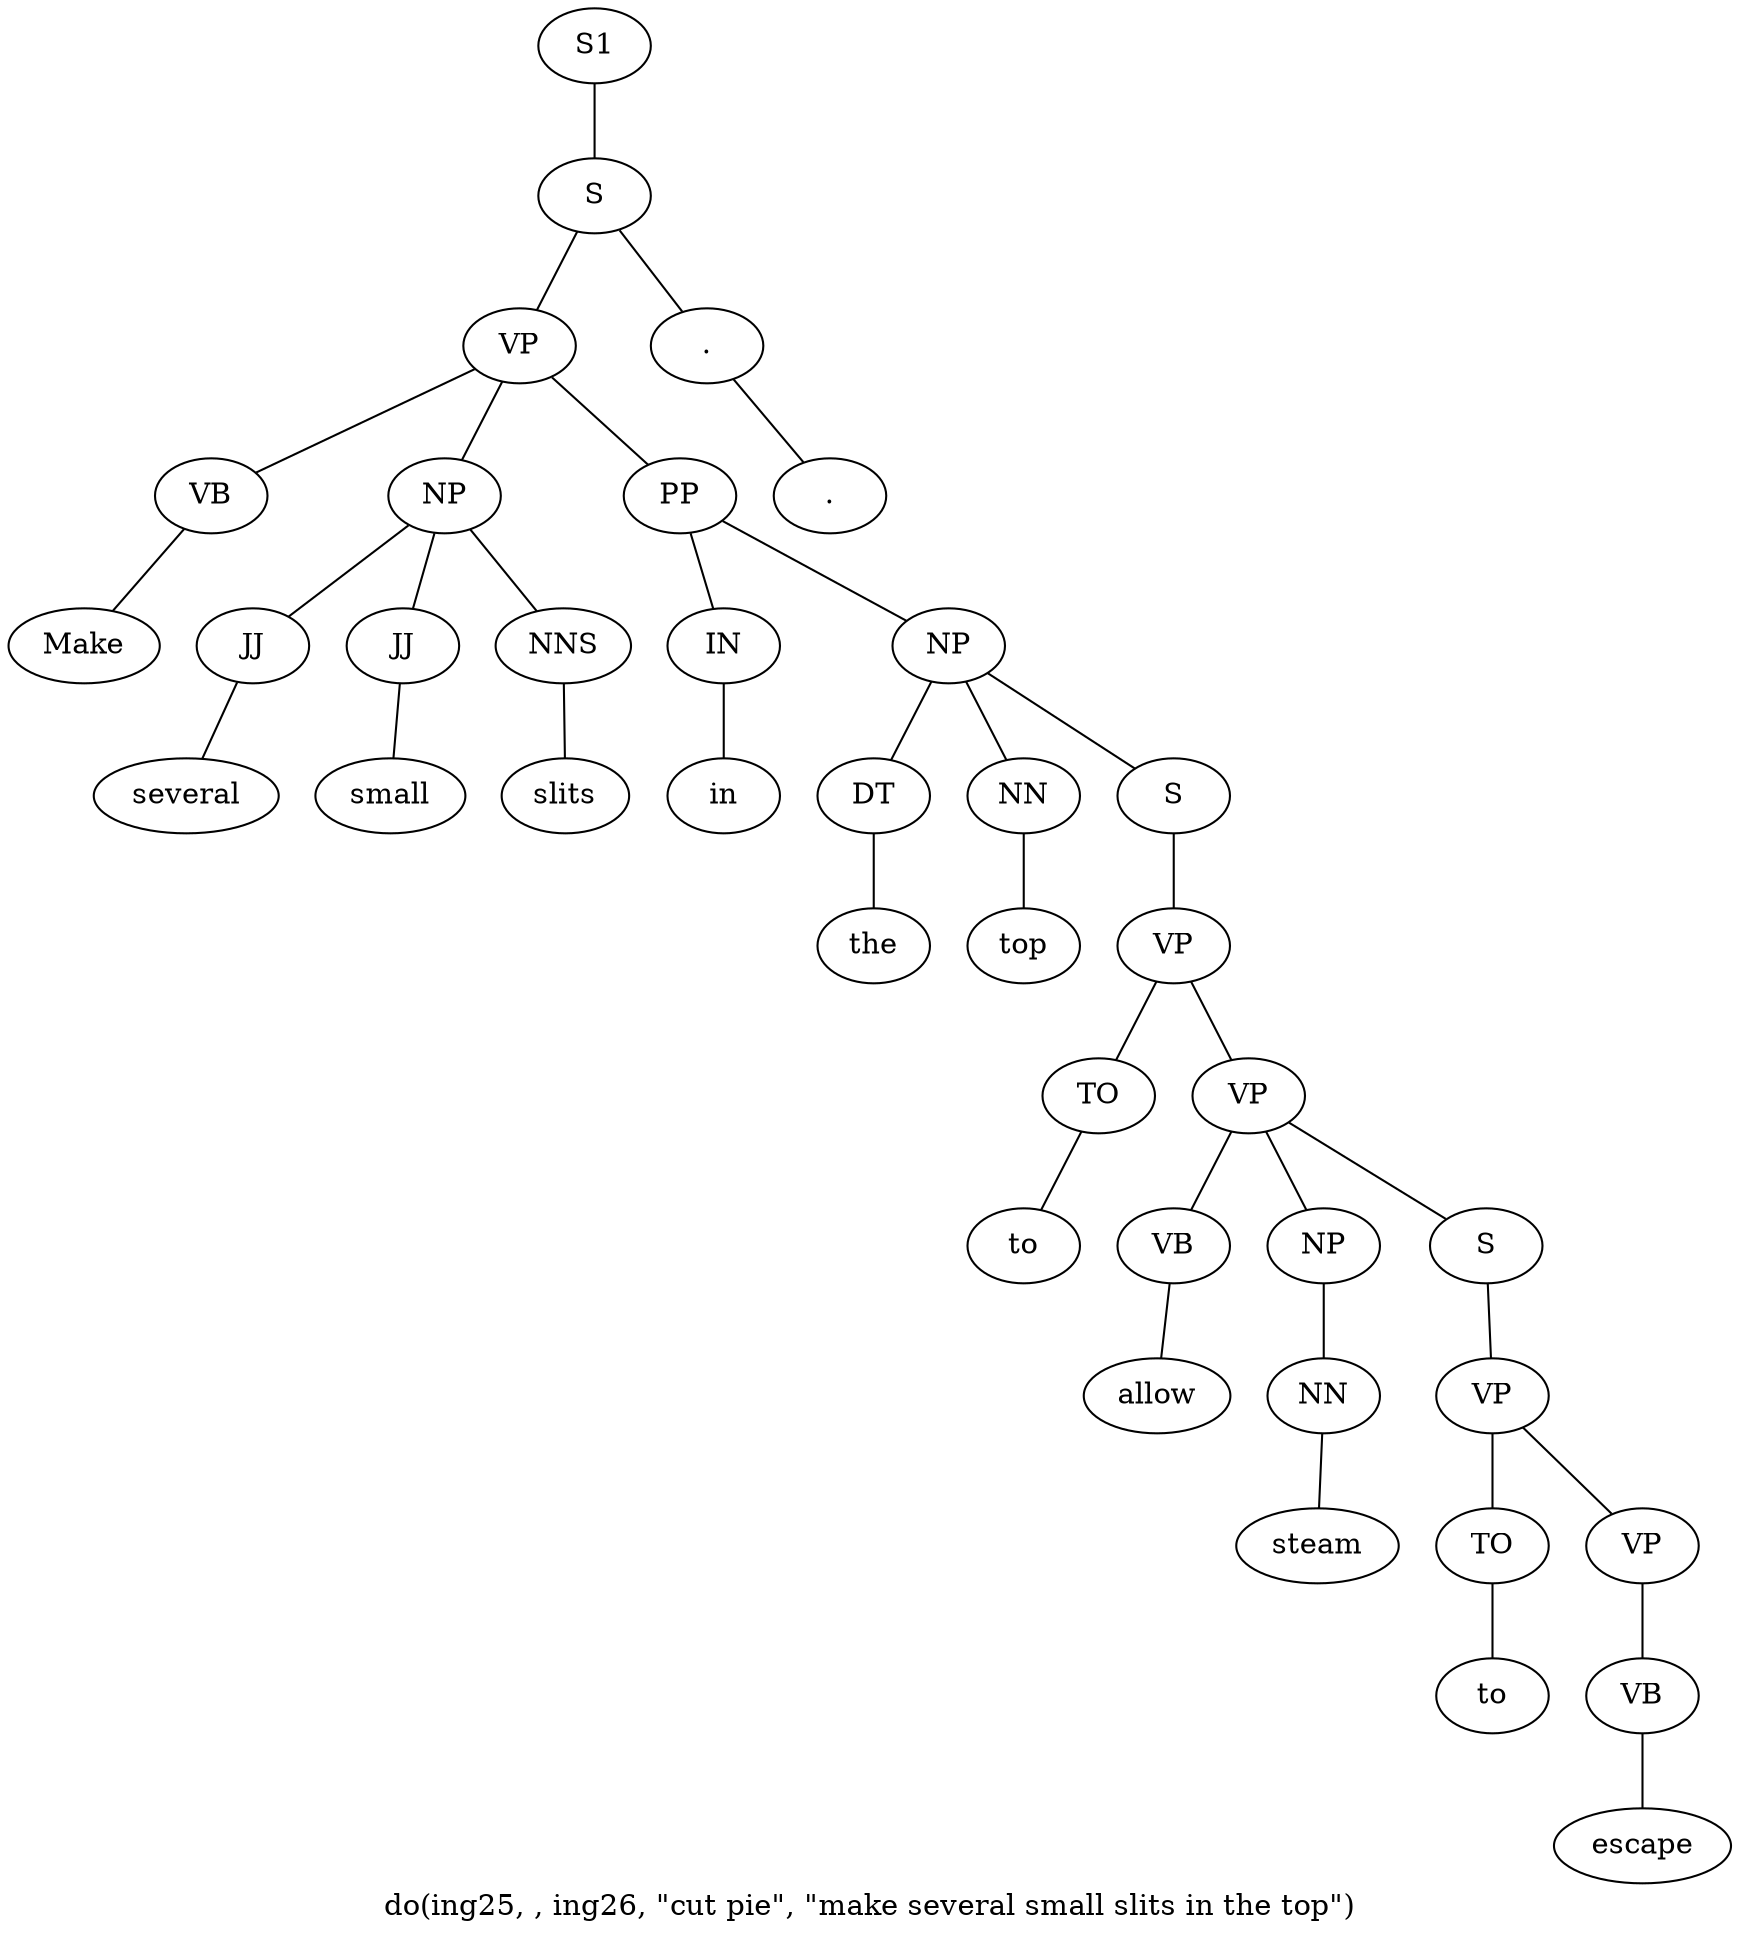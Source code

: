 graph SyntaxGraph {
	label = "do(ing25, , ing26, \"cut pie\", \"make several small slits in the top\")";
	Node0 [label="S1"];
	Node1 [label="S"];
	Node2 [label="VP"];
	Node3 [label="VB"];
	Node4 [label="Make"];
	Node5 [label="NP"];
	Node6 [label="JJ"];
	Node7 [label="several"];
	Node8 [label="JJ"];
	Node9 [label="small"];
	Node10 [label="NNS"];
	Node11 [label="slits"];
	Node12 [label="PP"];
	Node13 [label="IN"];
	Node14 [label="in"];
	Node15 [label="NP"];
	Node16 [label="DT"];
	Node17 [label="the"];
	Node18 [label="NN"];
	Node19 [label="top"];
	Node20 [label="S"];
	Node21 [label="VP"];
	Node22 [label="TO"];
	Node23 [label="to"];
	Node24 [label="VP"];
	Node25 [label="VB"];
	Node26 [label="allow"];
	Node27 [label="NP"];
	Node28 [label="NN"];
	Node29 [label="steam"];
	Node30 [label="S"];
	Node31 [label="VP"];
	Node32 [label="TO"];
	Node33 [label="to"];
	Node34 [label="VP"];
	Node35 [label="VB"];
	Node36 [label="escape"];
	Node37 [label="."];
	Node38 [label="."];

	Node0 -- Node1;
	Node1 -- Node2;
	Node1 -- Node37;
	Node2 -- Node3;
	Node2 -- Node5;
	Node2 -- Node12;
	Node3 -- Node4;
	Node5 -- Node6;
	Node5 -- Node8;
	Node5 -- Node10;
	Node6 -- Node7;
	Node8 -- Node9;
	Node10 -- Node11;
	Node12 -- Node13;
	Node12 -- Node15;
	Node13 -- Node14;
	Node15 -- Node16;
	Node15 -- Node18;
	Node15 -- Node20;
	Node16 -- Node17;
	Node18 -- Node19;
	Node20 -- Node21;
	Node21 -- Node22;
	Node21 -- Node24;
	Node22 -- Node23;
	Node24 -- Node25;
	Node24 -- Node27;
	Node24 -- Node30;
	Node25 -- Node26;
	Node27 -- Node28;
	Node28 -- Node29;
	Node30 -- Node31;
	Node31 -- Node32;
	Node31 -- Node34;
	Node32 -- Node33;
	Node34 -- Node35;
	Node35 -- Node36;
	Node37 -- Node38;
}